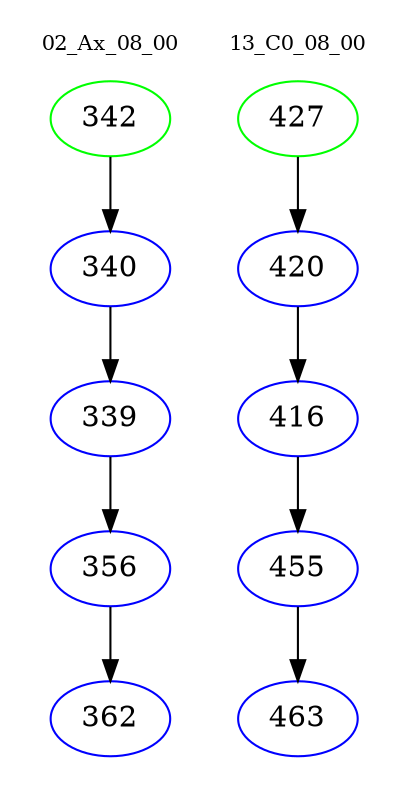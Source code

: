 digraph{
subgraph cluster_0 {
color = white
label = "02_Ax_08_00";
fontsize=10;
T0_342 [label="342", color="green"]
T0_342 -> T0_340 [color="black"]
T0_340 [label="340", color="blue"]
T0_340 -> T0_339 [color="black"]
T0_339 [label="339", color="blue"]
T0_339 -> T0_356 [color="black"]
T0_356 [label="356", color="blue"]
T0_356 -> T0_362 [color="black"]
T0_362 [label="362", color="blue"]
}
subgraph cluster_1 {
color = white
label = "13_C0_08_00";
fontsize=10;
T1_427 [label="427", color="green"]
T1_427 -> T1_420 [color="black"]
T1_420 [label="420", color="blue"]
T1_420 -> T1_416 [color="black"]
T1_416 [label="416", color="blue"]
T1_416 -> T1_455 [color="black"]
T1_455 [label="455", color="blue"]
T1_455 -> T1_463 [color="black"]
T1_463 [label="463", color="blue"]
}
}
